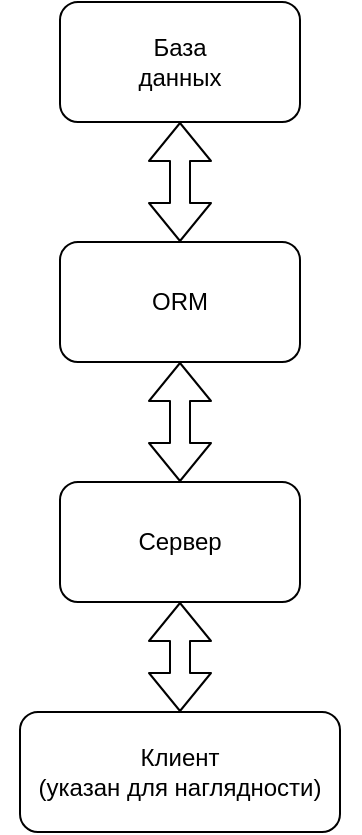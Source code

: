 <mxfile version="10.6.7" type="device"><diagram id="XzRZzs_JIbQ4VVmLfqjL" name="Page-1"><mxGraphModel dx="1634" dy="764" grid="1" gridSize="10" guides="1" tooltips="1" connect="1" arrows="1" fold="1" page="1" pageScale="1" pageWidth="827" pageHeight="1169" math="0" shadow="0"><root><mxCell id="0"/><mxCell id="1" parent="0"/><mxCell id="dOXJiyadVRUAo7F4BF2z-1" value="" style="rounded=1;whiteSpace=wrap;html=1;" parent="1" vertex="1"><mxGeometry x="300" y="260" width="120" height="60" as="geometry"/></mxCell><mxCell id="dOXJiyadVRUAo7F4BF2z-3" value="" style="rounded=1;whiteSpace=wrap;html=1;" parent="1" vertex="1"><mxGeometry x="300" y="140" width="120" height="60" as="geometry"/></mxCell><mxCell id="dOXJiyadVRUAo7F4BF2z-4" value="Сервер" style="text;html=1;strokeColor=none;fillColor=none;align=center;verticalAlign=middle;whiteSpace=wrap;rounded=0;" parent="1" vertex="1"><mxGeometry x="340" y="280" width="40" height="20" as="geometry"/></mxCell><mxCell id="dOXJiyadVRUAo7F4BF2z-5" value="ORM" style="text;html=1;strokeColor=none;fillColor=none;align=center;verticalAlign=middle;whiteSpace=wrap;rounded=0;" parent="1" vertex="1"><mxGeometry x="340" y="160" width="40" height="20" as="geometry"/></mxCell><mxCell id="dOXJiyadVRUAo7F4BF2z-6" value="" style="rounded=1;whiteSpace=wrap;html=1;" parent="1" vertex="1"><mxGeometry x="300" y="20" width="120" height="60" as="geometry"/></mxCell><mxCell id="dOXJiyadVRUAo7F4BF2z-7" value="База данных" style="text;html=1;strokeColor=none;fillColor=none;align=center;verticalAlign=middle;whiteSpace=wrap;rounded=0;" parent="1" vertex="1"><mxGeometry x="340" y="40" width="40" height="20" as="geometry"/></mxCell><mxCell id="dOXJiyadVRUAo7F4BF2z-8" value="" style="rounded=1;whiteSpace=wrap;html=1;" parent="1" vertex="1"><mxGeometry x="280" y="375" width="160" height="60" as="geometry"/></mxCell><mxCell id="dOXJiyadVRUAo7F4BF2z-9" value="Клиент&lt;br&gt;(указан для наглядности)&lt;br&gt;" style="text;html=1;strokeColor=none;fillColor=none;align=center;verticalAlign=middle;whiteSpace=wrap;rounded=0;" parent="1" vertex="1"><mxGeometry x="270" y="395" width="180" height="20" as="geometry"/></mxCell><mxCell id="dOXJiyadVRUAo7F4BF2z-10" value="" style="shape=flexArrow;endArrow=classic;startArrow=classic;html=1;entryX=0.5;entryY=1;entryDx=0;entryDy=0;exitX=0.5;exitY=0;exitDx=0;exitDy=0;" parent="1" source="dOXJiyadVRUAo7F4BF2z-3" target="dOXJiyadVRUAo7F4BF2z-6" edge="1"><mxGeometry width="50" height="50" relative="1" as="geometry"><mxPoint x="300" y="480" as="sourcePoint"/><mxPoint x="350" y="430" as="targetPoint"/></mxGeometry></mxCell><mxCell id="dOXJiyadVRUAo7F4BF2z-11" value="" style="shape=flexArrow;endArrow=classic;startArrow=classic;html=1;exitX=0.5;exitY=0;exitDx=0;exitDy=0;entryX=0.5;entryY=1;entryDx=0;entryDy=0;" parent="1" source="dOXJiyadVRUAo7F4BF2z-1" target="dOXJiyadVRUAo7F4BF2z-3" edge="1"><mxGeometry width="50" height="50" relative="1" as="geometry"><mxPoint x="370" y="150" as="sourcePoint"/><mxPoint x="370" y="90" as="targetPoint"/></mxGeometry></mxCell><mxCell id="dOXJiyadVRUAo7F4BF2z-12" value="" style="shape=flexArrow;endArrow=classic;startArrow=classic;html=1;entryX=0.5;entryY=1;entryDx=0;entryDy=0;exitX=0.5;exitY=0;exitDx=0;exitDy=0;" parent="1" source="dOXJiyadVRUAo7F4BF2z-8" target="dOXJiyadVRUAo7F4BF2z-1" edge="1"><mxGeometry width="50" height="50" relative="1" as="geometry"><mxPoint x="380" y="174" as="sourcePoint"/><mxPoint x="380" y="114" as="targetPoint"/></mxGeometry></mxCell></root></mxGraphModel></diagram></mxfile>
